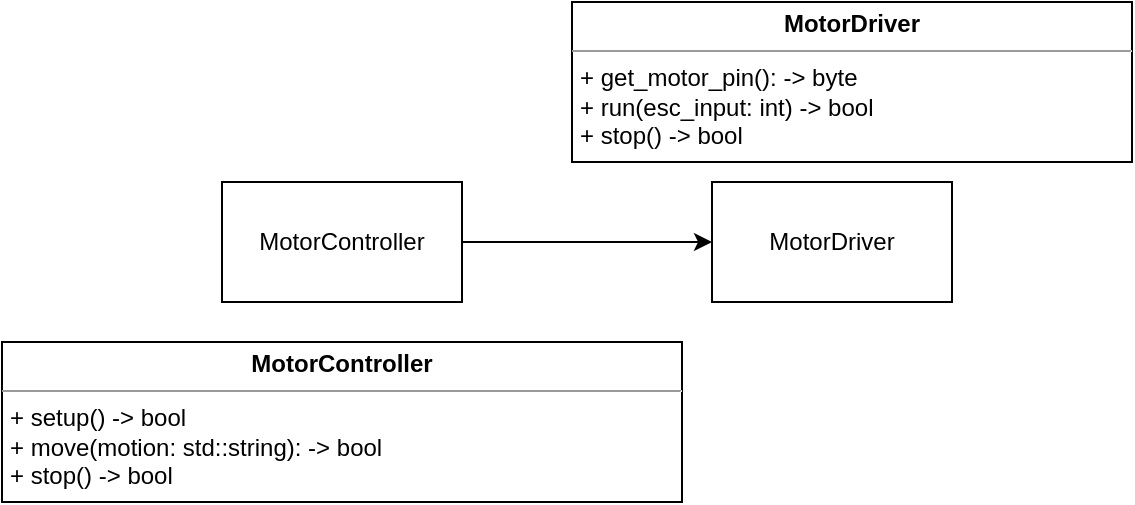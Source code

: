 <mxfile version="12.1.7" type="device" pages="1"><diagram id="lwua89S_Cm-RvcSa68og" name="Motor"><mxGraphModel dx="1581" dy="811" grid="1" gridSize="10" guides="1" tooltips="1" connect="1" arrows="1" fold="1" page="1" pageScale="1" pageWidth="850" pageHeight="1100" math="0" shadow="0"><root><mxCell id="0"/><mxCell id="1" parent="0"/><mxCell id="uVuZSU05lw09rXPB5nHD-1" value="&lt;p style=&quot;margin: 0px ; margin-top: 4px ; text-align: center&quot;&gt;&lt;b&gt;MotorDriver&lt;/b&gt;&lt;/p&gt;&lt;hr size=&quot;1&quot;&gt;&lt;p style=&quot;margin: 0px ; margin-left: 4px&quot;&gt;+ get_motor_pin(): -&amp;gt; byte&lt;/p&gt;&lt;p style=&quot;margin: 0px ; margin-left: 4px&quot;&gt;+ run(esc_input: int) -&amp;gt; bool&lt;/p&gt;&lt;p style=&quot;margin: 0px ; margin-left: 4px&quot;&gt;+ stop() -&amp;gt; bool&lt;/p&gt;" style="verticalAlign=top;align=left;overflow=fill;fontSize=12;fontFamily=Helvetica;html=1;" parent="1" vertex="1"><mxGeometry x="400" y="290" width="280" height="80" as="geometry"/></mxCell><mxCell id="uVuZSU05lw09rXPB5nHD-2" value="&lt;p style=&quot;margin: 0px ; margin-top: 4px ; text-align: center&quot;&gt;&lt;b&gt;MotorController&lt;/b&gt;&lt;/p&gt;&lt;hr size=&quot;1&quot;&gt;&lt;p style=&quot;margin: 0px ; margin-left: 4px&quot;&gt;+ setup() -&amp;gt; bool&lt;/p&gt;&lt;p style=&quot;margin: 0px ; margin-left: 4px&quot;&gt;+ move(motion: std::string): -&amp;gt; bool&lt;/p&gt;&lt;p style=&quot;margin: 0px ; margin-left: 4px&quot;&gt;+ stop() -&amp;gt; bool&lt;/p&gt;" style="verticalAlign=top;align=left;overflow=fill;fontSize=12;fontFamily=Helvetica;html=1;" parent="1" vertex="1"><mxGeometry x="115" y="460" width="340" height="80" as="geometry"/></mxCell><mxCell id="uVuZSU05lw09rXPB5nHD-3" value="MotorController" style="rounded=0;whiteSpace=wrap;html=1;" parent="1" vertex="1"><mxGeometry x="225" y="380" width="120" height="60" as="geometry"/></mxCell><mxCell id="uVuZSU05lw09rXPB5nHD-4" value="MotorDriver" style="rounded=0;whiteSpace=wrap;html=1;" parent="1" vertex="1"><mxGeometry x="470" y="380" width="120" height="60" as="geometry"/></mxCell><mxCell id="uVuZSU05lw09rXPB5nHD-5" value="" style="endArrow=classic;html=1;entryX=0;entryY=0.5;entryDx=0;entryDy=0;exitX=1;exitY=0.5;exitDx=0;exitDy=0;" parent="1" source="uVuZSU05lw09rXPB5nHD-3" target="uVuZSU05lw09rXPB5nHD-4" edge="1"><mxGeometry width="50" height="50" relative="1" as="geometry"><mxPoint x="120" y="510" as="sourcePoint"/><mxPoint x="170" y="460" as="targetPoint"/></mxGeometry></mxCell></root></mxGraphModel></diagram></mxfile>